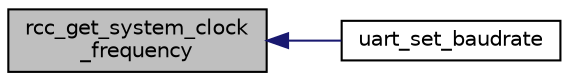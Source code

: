 digraph "rcc_get_system_clock_frequency"
{
  edge [fontname="Helvetica",fontsize="10",labelfontname="Helvetica",labelfontsize="10"];
  node [fontname="Helvetica",fontsize="10",shape=record];
  rankdir="LR";
  Node1 [label="rcc_get_system_clock\l_frequency",height=0.2,width=0.4,color="black", fillcolor="grey75", style="filled", fontcolor="black"];
  Node1 -> Node2 [dir="back",color="midnightblue",fontsize="10",style="solid",fontname="Helvetica"];
  Node2 [label="uart_set_baudrate",height=0.2,width=0.4,color="black", fillcolor="white", style="filled",URL="$group__uart__config.html#ga05a4513fed24167dd33ebc5805b9ca77",tooltip="Set UART baudrate. "];
}
